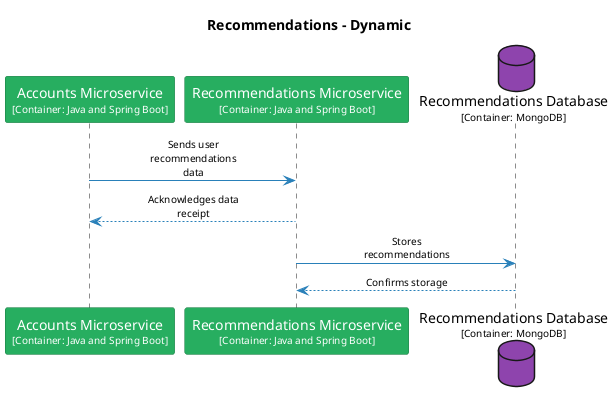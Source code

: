 @startuml
set separator none
title Recommendations - Dynamic

skinparam {
  arrowFontSize 10
  defaultTextAlignment center
  wrapWidth 200
  maxMessageSize 100
}

hide stereotype

skinparam sequenceParticipant<<Accounts.AccountsMicroservice>> {
  BackgroundColor #27ae60
  FontColor #ffffff
  BorderColor #1b7943
  shadowing false
}
skinparam sequenceParticipant<<Recommendations.RecommendationsDatabase>> {
  BackgroundColor #8e44ad
  FontColor #ffffff
  BorderColor #632f79
  shadowing false
}
skinparam sequenceParticipant<<Recommendations.RecommendationsMicroservice>> {
  BackgroundColor #27ae60
  FontColor #ffffff
  BorderColor #1b7943
  shadowing false
}

participant "Accounts Microservice\n<size:10>[Container: Java and Spring Boot]</size>" as Accounts.AccountsMicroservice <<Accounts.AccountsMicroservice>> #27ae60
participant "Recommendations Microservice\n<size:10>[Container: Java and Spring Boot]</size>" as Recommendations.RecommendationsMicroservice <<Recommendations.RecommendationsMicroservice>> #27ae60
database "Recommendations Database\n<size:10>[Container: MongoDB]</size>" as Recommendations.RecommendationsDatabase <<Recommendations.RecommendationsDatabase>> #8e44ad
Accounts.AccountsMicroservice -[#2980b9]> Recommendations.RecommendationsMicroservice : Sends user recommendations data
Accounts.AccountsMicroservice <-[#2980b9]- Recommendations.RecommendationsMicroservice : Acknowledges data receipt
Recommendations.RecommendationsMicroservice -[#2980b9]> Recommendations.RecommendationsDatabase : Stores recommendations
Recommendations.RecommendationsMicroservice <-[#2980b9]- Recommendations.RecommendationsDatabase : Confirms storage
@enduml